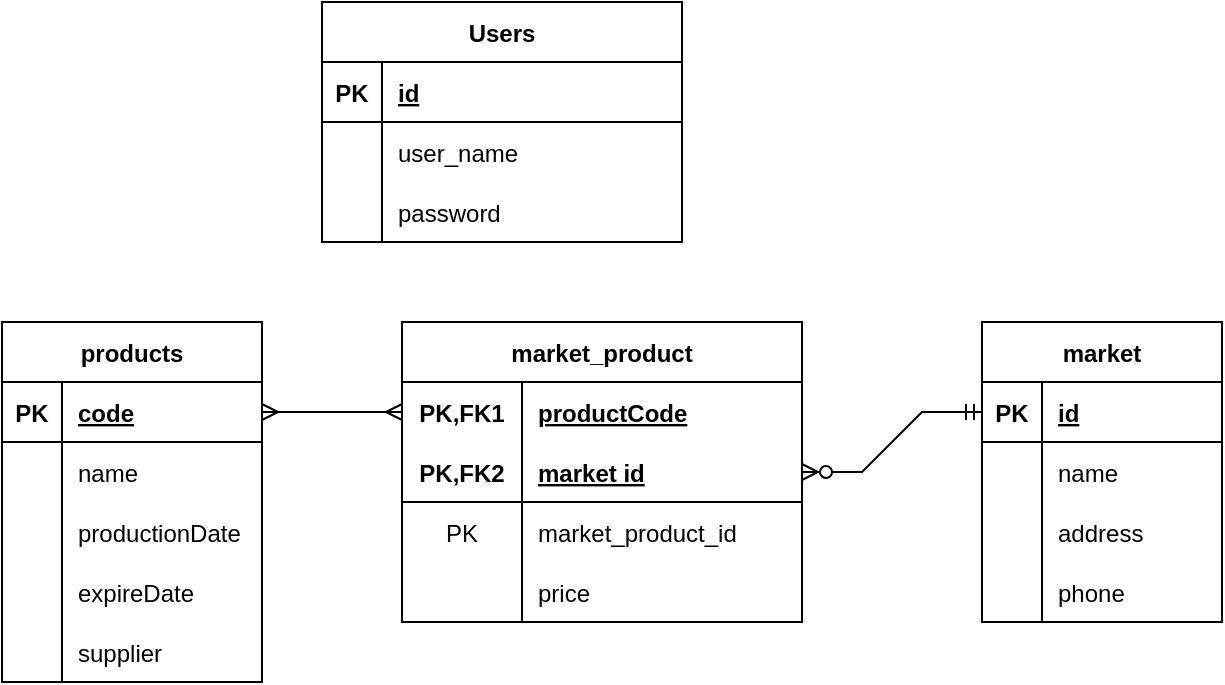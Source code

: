 <mxfile version="20.2.8" type="device"><diagram id="Z-pXTSpc_JCZTQa6I82b" name="Page-1"><mxGraphModel dx="868" dy="450" grid="1" gridSize="10" guides="1" tooltips="1" connect="1" arrows="1" fold="1" page="1" pageScale="1" pageWidth="850" pageHeight="1100" math="0" shadow="0"><root><mxCell id="0"/><mxCell id="1" parent="0"/><mxCell id="c5EjC1bYqmIvkl7qBY-L-1" value="Users" style="shape=table;startSize=30;container=1;collapsible=1;childLayout=tableLayout;fixedRows=1;rowLines=0;fontStyle=1;align=center;resizeLast=1;" vertex="1" parent="1"><mxGeometry x="310" y="40" width="180" height="120" as="geometry"/></mxCell><mxCell id="c5EjC1bYqmIvkl7qBY-L-2" value="" style="shape=tableRow;horizontal=0;startSize=0;swimlaneHead=0;swimlaneBody=0;fillColor=none;collapsible=0;dropTarget=0;points=[[0,0.5],[1,0.5]];portConstraint=eastwest;top=0;left=0;right=0;bottom=1;" vertex="1" parent="c5EjC1bYqmIvkl7qBY-L-1"><mxGeometry y="30" width="180" height="30" as="geometry"/></mxCell><mxCell id="c5EjC1bYqmIvkl7qBY-L-3" value="PK" style="shape=partialRectangle;connectable=0;fillColor=none;top=0;left=0;bottom=0;right=0;fontStyle=1;overflow=hidden;" vertex="1" parent="c5EjC1bYqmIvkl7qBY-L-2"><mxGeometry width="30" height="30" as="geometry"><mxRectangle width="30" height="30" as="alternateBounds"/></mxGeometry></mxCell><mxCell id="c5EjC1bYqmIvkl7qBY-L-4" value="id" style="shape=partialRectangle;connectable=0;fillColor=none;top=0;left=0;bottom=0;right=0;align=left;spacingLeft=6;fontStyle=5;overflow=hidden;" vertex="1" parent="c5EjC1bYqmIvkl7qBY-L-2"><mxGeometry x="30" width="150" height="30" as="geometry"><mxRectangle width="150" height="30" as="alternateBounds"/></mxGeometry></mxCell><mxCell id="c5EjC1bYqmIvkl7qBY-L-5" value="" style="shape=tableRow;horizontal=0;startSize=0;swimlaneHead=0;swimlaneBody=0;fillColor=none;collapsible=0;dropTarget=0;points=[[0,0.5],[1,0.5]];portConstraint=eastwest;top=0;left=0;right=0;bottom=0;" vertex="1" parent="c5EjC1bYqmIvkl7qBY-L-1"><mxGeometry y="60" width="180" height="30" as="geometry"/></mxCell><mxCell id="c5EjC1bYqmIvkl7qBY-L-6" value="" style="shape=partialRectangle;connectable=0;fillColor=none;top=0;left=0;bottom=0;right=0;editable=1;overflow=hidden;" vertex="1" parent="c5EjC1bYqmIvkl7qBY-L-5"><mxGeometry width="30" height="30" as="geometry"><mxRectangle width="30" height="30" as="alternateBounds"/></mxGeometry></mxCell><mxCell id="c5EjC1bYqmIvkl7qBY-L-7" value="user_name" style="shape=partialRectangle;connectable=0;fillColor=none;top=0;left=0;bottom=0;right=0;align=left;spacingLeft=6;overflow=hidden;" vertex="1" parent="c5EjC1bYqmIvkl7qBY-L-5"><mxGeometry x="30" width="150" height="30" as="geometry"><mxRectangle width="150" height="30" as="alternateBounds"/></mxGeometry></mxCell><mxCell id="c5EjC1bYqmIvkl7qBY-L-8" value="" style="shape=tableRow;horizontal=0;startSize=0;swimlaneHead=0;swimlaneBody=0;fillColor=none;collapsible=0;dropTarget=0;points=[[0,0.5],[1,0.5]];portConstraint=eastwest;top=0;left=0;right=0;bottom=0;" vertex="1" parent="c5EjC1bYqmIvkl7qBY-L-1"><mxGeometry y="90" width="180" height="30" as="geometry"/></mxCell><mxCell id="c5EjC1bYqmIvkl7qBY-L-9" value="" style="shape=partialRectangle;connectable=0;fillColor=none;top=0;left=0;bottom=0;right=0;editable=1;overflow=hidden;" vertex="1" parent="c5EjC1bYqmIvkl7qBY-L-8"><mxGeometry width="30" height="30" as="geometry"><mxRectangle width="30" height="30" as="alternateBounds"/></mxGeometry></mxCell><mxCell id="c5EjC1bYqmIvkl7qBY-L-10" value="password" style="shape=partialRectangle;connectable=0;fillColor=none;top=0;left=0;bottom=0;right=0;align=left;spacingLeft=6;overflow=hidden;" vertex="1" parent="c5EjC1bYqmIvkl7qBY-L-8"><mxGeometry x="30" width="150" height="30" as="geometry"><mxRectangle width="150" height="30" as="alternateBounds"/></mxGeometry></mxCell><mxCell id="c5EjC1bYqmIvkl7qBY-L-14" value="products" style="shape=table;startSize=30;container=1;collapsible=1;childLayout=tableLayout;fixedRows=1;rowLines=0;fontStyle=1;align=center;resizeLast=1;" vertex="1" parent="1"><mxGeometry x="150" y="200" width="130" height="180" as="geometry"/></mxCell><mxCell id="c5EjC1bYqmIvkl7qBY-L-15" value="" style="shape=tableRow;horizontal=0;startSize=0;swimlaneHead=0;swimlaneBody=0;fillColor=none;collapsible=0;dropTarget=0;points=[[0,0.5],[1,0.5]];portConstraint=eastwest;top=0;left=0;right=0;bottom=1;" vertex="1" parent="c5EjC1bYqmIvkl7qBY-L-14"><mxGeometry y="30" width="130" height="30" as="geometry"/></mxCell><mxCell id="c5EjC1bYqmIvkl7qBY-L-16" value="PK" style="shape=partialRectangle;connectable=0;fillColor=none;top=0;left=0;bottom=0;right=0;fontStyle=1;overflow=hidden;" vertex="1" parent="c5EjC1bYqmIvkl7qBY-L-15"><mxGeometry width="30" height="30" as="geometry"><mxRectangle width="30" height="30" as="alternateBounds"/></mxGeometry></mxCell><mxCell id="c5EjC1bYqmIvkl7qBY-L-17" value="code" style="shape=partialRectangle;connectable=0;fillColor=none;top=0;left=0;bottom=0;right=0;align=left;spacingLeft=6;fontStyle=5;overflow=hidden;" vertex="1" parent="c5EjC1bYqmIvkl7qBY-L-15"><mxGeometry x="30" width="100" height="30" as="geometry"><mxRectangle width="100" height="30" as="alternateBounds"/></mxGeometry></mxCell><mxCell id="c5EjC1bYqmIvkl7qBY-L-18" value="" style="shape=tableRow;horizontal=0;startSize=0;swimlaneHead=0;swimlaneBody=0;fillColor=none;collapsible=0;dropTarget=0;points=[[0,0.5],[1,0.5]];portConstraint=eastwest;top=0;left=0;right=0;bottom=0;" vertex="1" parent="c5EjC1bYqmIvkl7qBY-L-14"><mxGeometry y="60" width="130" height="30" as="geometry"/></mxCell><mxCell id="c5EjC1bYqmIvkl7qBY-L-19" value="" style="shape=partialRectangle;connectable=0;fillColor=none;top=0;left=0;bottom=0;right=0;editable=1;overflow=hidden;" vertex="1" parent="c5EjC1bYqmIvkl7qBY-L-18"><mxGeometry width="30" height="30" as="geometry"><mxRectangle width="30" height="30" as="alternateBounds"/></mxGeometry></mxCell><mxCell id="c5EjC1bYqmIvkl7qBY-L-20" value="name" style="shape=partialRectangle;connectable=0;fillColor=none;top=0;left=0;bottom=0;right=0;align=left;spacingLeft=6;overflow=hidden;" vertex="1" parent="c5EjC1bYqmIvkl7qBY-L-18"><mxGeometry x="30" width="100" height="30" as="geometry"><mxRectangle width="100" height="30" as="alternateBounds"/></mxGeometry></mxCell><mxCell id="c5EjC1bYqmIvkl7qBY-L-21" value="" style="shape=tableRow;horizontal=0;startSize=0;swimlaneHead=0;swimlaneBody=0;fillColor=none;collapsible=0;dropTarget=0;points=[[0,0.5],[1,0.5]];portConstraint=eastwest;top=0;left=0;right=0;bottom=0;" vertex="1" parent="c5EjC1bYqmIvkl7qBY-L-14"><mxGeometry y="90" width="130" height="30" as="geometry"/></mxCell><mxCell id="c5EjC1bYqmIvkl7qBY-L-22" value="" style="shape=partialRectangle;connectable=0;fillColor=none;top=0;left=0;bottom=0;right=0;editable=1;overflow=hidden;" vertex="1" parent="c5EjC1bYqmIvkl7qBY-L-21"><mxGeometry width="30" height="30" as="geometry"><mxRectangle width="30" height="30" as="alternateBounds"/></mxGeometry></mxCell><mxCell id="c5EjC1bYqmIvkl7qBY-L-23" value="productionDate" style="shape=partialRectangle;connectable=0;fillColor=none;top=0;left=0;bottom=0;right=0;align=left;spacingLeft=6;overflow=hidden;" vertex="1" parent="c5EjC1bYqmIvkl7qBY-L-21"><mxGeometry x="30" width="100" height="30" as="geometry"><mxRectangle width="100" height="30" as="alternateBounds"/></mxGeometry></mxCell><mxCell id="c5EjC1bYqmIvkl7qBY-L-24" value="" style="shape=tableRow;horizontal=0;startSize=0;swimlaneHead=0;swimlaneBody=0;fillColor=none;collapsible=0;dropTarget=0;points=[[0,0.5],[1,0.5]];portConstraint=eastwest;top=0;left=0;right=0;bottom=0;" vertex="1" parent="c5EjC1bYqmIvkl7qBY-L-14"><mxGeometry y="120" width="130" height="30" as="geometry"/></mxCell><mxCell id="c5EjC1bYqmIvkl7qBY-L-25" value="" style="shape=partialRectangle;connectable=0;fillColor=none;top=0;left=0;bottom=0;right=0;editable=1;overflow=hidden;" vertex="1" parent="c5EjC1bYqmIvkl7qBY-L-24"><mxGeometry width="30" height="30" as="geometry"><mxRectangle width="30" height="30" as="alternateBounds"/></mxGeometry></mxCell><mxCell id="c5EjC1bYqmIvkl7qBY-L-26" value="expireDate" style="shape=partialRectangle;connectable=0;fillColor=none;top=0;left=0;bottom=0;right=0;align=left;spacingLeft=6;overflow=hidden;" vertex="1" parent="c5EjC1bYqmIvkl7qBY-L-24"><mxGeometry x="30" width="100" height="30" as="geometry"><mxRectangle width="100" height="30" as="alternateBounds"/></mxGeometry></mxCell><mxCell id="c5EjC1bYqmIvkl7qBY-L-27" value="" style="shape=tableRow;horizontal=0;startSize=0;swimlaneHead=0;swimlaneBody=0;fillColor=none;collapsible=0;dropTarget=0;points=[[0,0.5],[1,0.5]];portConstraint=eastwest;top=0;left=0;right=0;bottom=0;" vertex="1" parent="c5EjC1bYqmIvkl7qBY-L-14"><mxGeometry y="150" width="130" height="30" as="geometry"/></mxCell><mxCell id="c5EjC1bYqmIvkl7qBY-L-28" value="" style="shape=partialRectangle;connectable=0;fillColor=none;top=0;left=0;bottom=0;right=0;editable=1;overflow=hidden;" vertex="1" parent="c5EjC1bYqmIvkl7qBY-L-27"><mxGeometry width="30" height="30" as="geometry"><mxRectangle width="30" height="30" as="alternateBounds"/></mxGeometry></mxCell><mxCell id="c5EjC1bYqmIvkl7qBY-L-29" value="supplier" style="shape=partialRectangle;connectable=0;fillColor=none;top=0;left=0;bottom=0;right=0;align=left;spacingLeft=6;overflow=hidden;" vertex="1" parent="c5EjC1bYqmIvkl7qBY-L-27"><mxGeometry x="30" width="100" height="30" as="geometry"><mxRectangle width="100" height="30" as="alternateBounds"/></mxGeometry></mxCell><mxCell id="c5EjC1bYqmIvkl7qBY-L-30" value="market" style="shape=table;startSize=30;container=1;collapsible=1;childLayout=tableLayout;fixedRows=1;rowLines=0;fontStyle=1;align=center;resizeLast=1;" vertex="1" parent="1"><mxGeometry x="640" y="200" width="120" height="150" as="geometry"/></mxCell><mxCell id="c5EjC1bYqmIvkl7qBY-L-31" value="" style="shape=tableRow;horizontal=0;startSize=0;swimlaneHead=0;swimlaneBody=0;fillColor=none;collapsible=0;dropTarget=0;points=[[0,0.5],[1,0.5]];portConstraint=eastwest;top=0;left=0;right=0;bottom=1;" vertex="1" parent="c5EjC1bYqmIvkl7qBY-L-30"><mxGeometry y="30" width="120" height="30" as="geometry"/></mxCell><mxCell id="c5EjC1bYqmIvkl7qBY-L-32" value="PK" style="shape=partialRectangle;connectable=0;fillColor=none;top=0;left=0;bottom=0;right=0;fontStyle=1;overflow=hidden;" vertex="1" parent="c5EjC1bYqmIvkl7qBY-L-31"><mxGeometry width="30" height="30" as="geometry"><mxRectangle width="30" height="30" as="alternateBounds"/></mxGeometry></mxCell><mxCell id="c5EjC1bYqmIvkl7qBY-L-33" value="id" style="shape=partialRectangle;connectable=0;fillColor=none;top=0;left=0;bottom=0;right=0;align=left;spacingLeft=6;fontStyle=5;overflow=hidden;" vertex="1" parent="c5EjC1bYqmIvkl7qBY-L-31"><mxGeometry x="30" width="90" height="30" as="geometry"><mxRectangle width="90" height="30" as="alternateBounds"/></mxGeometry></mxCell><mxCell id="c5EjC1bYqmIvkl7qBY-L-34" value="" style="shape=tableRow;horizontal=0;startSize=0;swimlaneHead=0;swimlaneBody=0;fillColor=none;collapsible=0;dropTarget=0;points=[[0,0.5],[1,0.5]];portConstraint=eastwest;top=0;left=0;right=0;bottom=0;" vertex="1" parent="c5EjC1bYqmIvkl7qBY-L-30"><mxGeometry y="60" width="120" height="30" as="geometry"/></mxCell><mxCell id="c5EjC1bYqmIvkl7qBY-L-35" value="" style="shape=partialRectangle;connectable=0;fillColor=none;top=0;left=0;bottom=0;right=0;editable=1;overflow=hidden;" vertex="1" parent="c5EjC1bYqmIvkl7qBY-L-34"><mxGeometry width="30" height="30" as="geometry"><mxRectangle width="30" height="30" as="alternateBounds"/></mxGeometry></mxCell><mxCell id="c5EjC1bYqmIvkl7qBY-L-36" value="name" style="shape=partialRectangle;connectable=0;fillColor=none;top=0;left=0;bottom=0;right=0;align=left;spacingLeft=6;overflow=hidden;" vertex="1" parent="c5EjC1bYqmIvkl7qBY-L-34"><mxGeometry x="30" width="90" height="30" as="geometry"><mxRectangle width="90" height="30" as="alternateBounds"/></mxGeometry></mxCell><mxCell id="c5EjC1bYqmIvkl7qBY-L-37" value="" style="shape=tableRow;horizontal=0;startSize=0;swimlaneHead=0;swimlaneBody=0;fillColor=none;collapsible=0;dropTarget=0;points=[[0,0.5],[1,0.5]];portConstraint=eastwest;top=0;left=0;right=0;bottom=0;" vertex="1" parent="c5EjC1bYqmIvkl7qBY-L-30"><mxGeometry y="90" width="120" height="30" as="geometry"/></mxCell><mxCell id="c5EjC1bYqmIvkl7qBY-L-38" value="" style="shape=partialRectangle;connectable=0;fillColor=none;top=0;left=0;bottom=0;right=0;editable=1;overflow=hidden;" vertex="1" parent="c5EjC1bYqmIvkl7qBY-L-37"><mxGeometry width="30" height="30" as="geometry"><mxRectangle width="30" height="30" as="alternateBounds"/></mxGeometry></mxCell><mxCell id="c5EjC1bYqmIvkl7qBY-L-39" value="address" style="shape=partialRectangle;connectable=0;fillColor=none;top=0;left=0;bottom=0;right=0;align=left;spacingLeft=6;overflow=hidden;" vertex="1" parent="c5EjC1bYqmIvkl7qBY-L-37"><mxGeometry x="30" width="90" height="30" as="geometry"><mxRectangle width="90" height="30" as="alternateBounds"/></mxGeometry></mxCell><mxCell id="c5EjC1bYqmIvkl7qBY-L-40" value="" style="shape=tableRow;horizontal=0;startSize=0;swimlaneHead=0;swimlaneBody=0;fillColor=none;collapsible=0;dropTarget=0;points=[[0,0.5],[1,0.5]];portConstraint=eastwest;top=0;left=0;right=0;bottom=0;" vertex="1" parent="c5EjC1bYqmIvkl7qBY-L-30"><mxGeometry y="120" width="120" height="30" as="geometry"/></mxCell><mxCell id="c5EjC1bYqmIvkl7qBY-L-41" value="" style="shape=partialRectangle;connectable=0;fillColor=none;top=0;left=0;bottom=0;right=0;editable=1;overflow=hidden;" vertex="1" parent="c5EjC1bYqmIvkl7qBY-L-40"><mxGeometry width="30" height="30" as="geometry"><mxRectangle width="30" height="30" as="alternateBounds"/></mxGeometry></mxCell><mxCell id="c5EjC1bYqmIvkl7qBY-L-42" value="phone" style="shape=partialRectangle;connectable=0;fillColor=none;top=0;left=0;bottom=0;right=0;align=left;spacingLeft=6;overflow=hidden;" vertex="1" parent="c5EjC1bYqmIvkl7qBY-L-40"><mxGeometry x="30" width="90" height="30" as="geometry"><mxRectangle width="90" height="30" as="alternateBounds"/></mxGeometry></mxCell><mxCell id="c5EjC1bYqmIvkl7qBY-L-43" value="market_product" style="shape=table;startSize=30;container=1;collapsible=1;childLayout=tableLayout;fixedRows=1;rowLines=0;fontStyle=1;align=center;resizeLast=1;" vertex="1" parent="1"><mxGeometry x="350" y="200" width="200" height="150" as="geometry"/></mxCell><mxCell id="c5EjC1bYqmIvkl7qBY-L-44" value="" style="shape=tableRow;horizontal=0;startSize=0;swimlaneHead=0;swimlaneBody=0;fillColor=none;collapsible=0;dropTarget=0;points=[[0,0.5],[1,0.5]];portConstraint=eastwest;top=0;left=0;right=0;bottom=0;" vertex="1" parent="c5EjC1bYqmIvkl7qBY-L-43"><mxGeometry y="30" width="200" height="30" as="geometry"/></mxCell><mxCell id="c5EjC1bYqmIvkl7qBY-L-45" value="PK,FK1" style="shape=partialRectangle;connectable=0;fillColor=none;top=0;left=0;bottom=0;right=0;fontStyle=1;overflow=hidden;" vertex="1" parent="c5EjC1bYqmIvkl7qBY-L-44"><mxGeometry width="60" height="30" as="geometry"><mxRectangle width="60" height="30" as="alternateBounds"/></mxGeometry></mxCell><mxCell id="c5EjC1bYqmIvkl7qBY-L-46" value="productCode" style="shape=partialRectangle;connectable=0;fillColor=none;top=0;left=0;bottom=0;right=0;align=left;spacingLeft=6;fontStyle=5;overflow=hidden;" vertex="1" parent="c5EjC1bYqmIvkl7qBY-L-44"><mxGeometry x="60" width="140" height="30" as="geometry"><mxRectangle width="140" height="30" as="alternateBounds"/></mxGeometry></mxCell><mxCell id="c5EjC1bYqmIvkl7qBY-L-47" value="" style="shape=tableRow;horizontal=0;startSize=0;swimlaneHead=0;swimlaneBody=0;fillColor=none;collapsible=0;dropTarget=0;points=[[0,0.5],[1,0.5]];portConstraint=eastwest;top=0;left=0;right=0;bottom=1;" vertex="1" parent="c5EjC1bYqmIvkl7qBY-L-43"><mxGeometry y="60" width="200" height="30" as="geometry"/></mxCell><mxCell id="c5EjC1bYqmIvkl7qBY-L-48" value="PK,FK2" style="shape=partialRectangle;connectable=0;fillColor=none;top=0;left=0;bottom=0;right=0;fontStyle=1;overflow=hidden;" vertex="1" parent="c5EjC1bYqmIvkl7qBY-L-47"><mxGeometry width="60" height="30" as="geometry"><mxRectangle width="60" height="30" as="alternateBounds"/></mxGeometry></mxCell><mxCell id="c5EjC1bYqmIvkl7qBY-L-49" value="market id" style="shape=partialRectangle;connectable=0;fillColor=none;top=0;left=0;bottom=0;right=0;align=left;spacingLeft=6;fontStyle=5;overflow=hidden;" vertex="1" parent="c5EjC1bYqmIvkl7qBY-L-47"><mxGeometry x="60" width="140" height="30" as="geometry"><mxRectangle width="140" height="30" as="alternateBounds"/></mxGeometry></mxCell><mxCell id="c5EjC1bYqmIvkl7qBY-L-50" value="" style="shape=tableRow;horizontal=0;startSize=0;swimlaneHead=0;swimlaneBody=0;fillColor=none;collapsible=0;dropTarget=0;points=[[0,0.5],[1,0.5]];portConstraint=eastwest;top=0;left=0;right=0;bottom=0;" vertex="1" parent="c5EjC1bYqmIvkl7qBY-L-43"><mxGeometry y="90" width="200" height="30" as="geometry"/></mxCell><mxCell id="c5EjC1bYqmIvkl7qBY-L-51" value="PK" style="shape=partialRectangle;connectable=0;fillColor=none;top=0;left=0;bottom=0;right=0;editable=1;overflow=hidden;" vertex="1" parent="c5EjC1bYqmIvkl7qBY-L-50"><mxGeometry width="60" height="30" as="geometry"><mxRectangle width="60" height="30" as="alternateBounds"/></mxGeometry></mxCell><mxCell id="c5EjC1bYqmIvkl7qBY-L-52" value="market_product_id" style="shape=partialRectangle;connectable=0;fillColor=none;top=0;left=0;bottom=0;right=0;align=left;spacingLeft=6;overflow=hidden;" vertex="1" parent="c5EjC1bYqmIvkl7qBY-L-50"><mxGeometry x="60" width="140" height="30" as="geometry"><mxRectangle width="140" height="30" as="alternateBounds"/></mxGeometry></mxCell><mxCell id="c5EjC1bYqmIvkl7qBY-L-53" value="" style="shape=tableRow;horizontal=0;startSize=0;swimlaneHead=0;swimlaneBody=0;fillColor=none;collapsible=0;dropTarget=0;points=[[0,0.5],[1,0.5]];portConstraint=eastwest;top=0;left=0;right=0;bottom=0;" vertex="1" parent="c5EjC1bYqmIvkl7qBY-L-43"><mxGeometry y="120" width="200" height="30" as="geometry"/></mxCell><mxCell id="c5EjC1bYqmIvkl7qBY-L-54" value="" style="shape=partialRectangle;connectable=0;fillColor=none;top=0;left=0;bottom=0;right=0;editable=1;overflow=hidden;" vertex="1" parent="c5EjC1bYqmIvkl7qBY-L-53"><mxGeometry width="60" height="30" as="geometry"><mxRectangle width="60" height="30" as="alternateBounds"/></mxGeometry></mxCell><mxCell id="c5EjC1bYqmIvkl7qBY-L-55" value="price" style="shape=partialRectangle;connectable=0;fillColor=none;top=0;left=0;bottom=0;right=0;align=left;spacingLeft=6;overflow=hidden;" vertex="1" parent="c5EjC1bYqmIvkl7qBY-L-53"><mxGeometry x="60" width="140" height="30" as="geometry"><mxRectangle width="140" height="30" as="alternateBounds"/></mxGeometry></mxCell><mxCell id="c5EjC1bYqmIvkl7qBY-L-69" value="" style="edgeStyle=entityRelationEdgeStyle;fontSize=12;html=1;endArrow=ERmany;startArrow=ERmany;rounded=0;" edge="1" parent="1" source="c5EjC1bYqmIvkl7qBY-L-15" target="c5EjC1bYqmIvkl7qBY-L-44"><mxGeometry width="100" height="100" relative="1" as="geometry"><mxPoint x="250" y="360" as="sourcePoint"/><mxPoint x="350" y="260" as="targetPoint"/></mxGeometry></mxCell><mxCell id="c5EjC1bYqmIvkl7qBY-L-73" value="" style="edgeStyle=entityRelationEdgeStyle;fontSize=12;html=1;endArrow=ERzeroToMany;startArrow=ERmandOne;rounded=0;entryX=1;entryY=0.5;entryDx=0;entryDy=0;" edge="1" parent="1" source="c5EjC1bYqmIvkl7qBY-L-31" target="c5EjC1bYqmIvkl7qBY-L-47"><mxGeometry width="100" height="100" relative="1" as="geometry"><mxPoint x="540" y="240" as="sourcePoint"/><mxPoint x="640" y="140" as="targetPoint"/></mxGeometry></mxCell></root></mxGraphModel></diagram></mxfile>